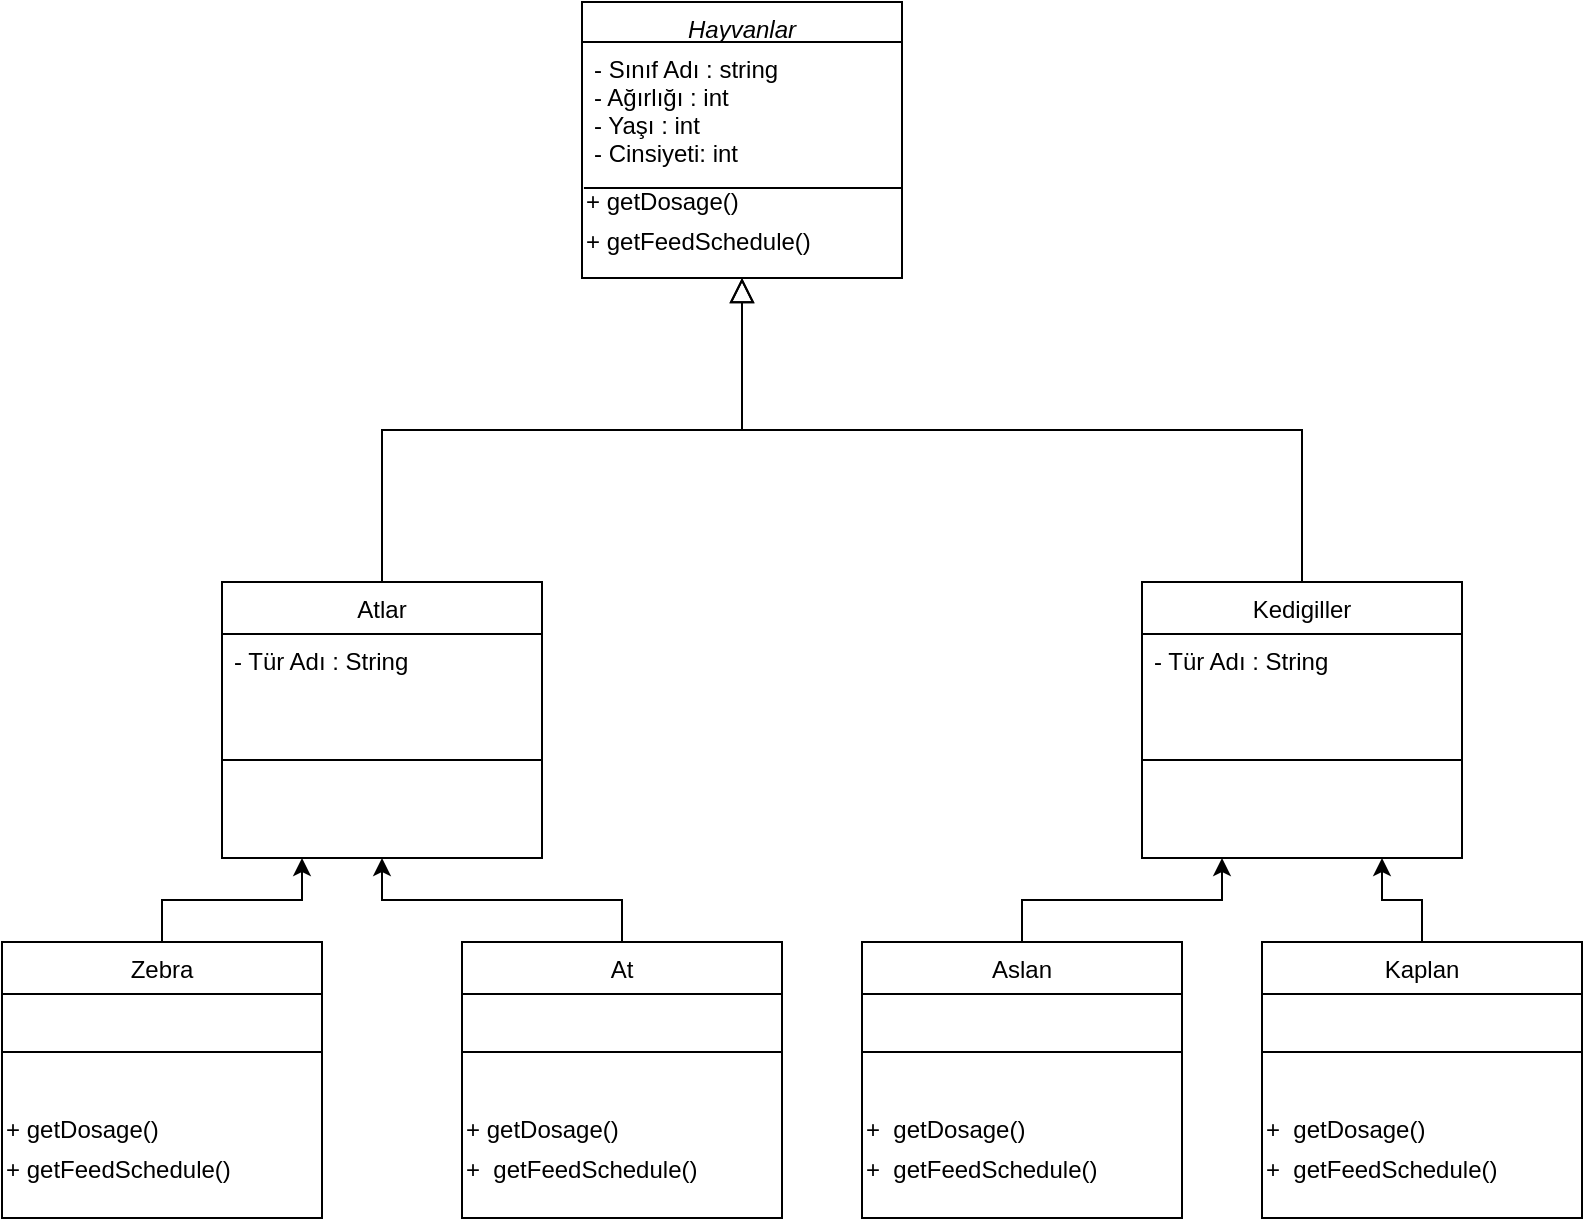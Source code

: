 <mxfile version="19.0.0" type="github">
  <diagram id="C5RBs43oDa-KdzZeNtuy" name="Page-1">
    <mxGraphModel dx="1123" dy="779" grid="1" gridSize="10" guides="1" tooltips="1" connect="1" arrows="1" fold="1" page="1" pageScale="1" pageWidth="827" pageHeight="1169" math="0" shadow="0">
      <root>
        <mxCell id="WIyWlLk6GJQsqaUBKTNV-0" />
        <mxCell id="WIyWlLk6GJQsqaUBKTNV-1" parent="WIyWlLk6GJQsqaUBKTNV-0" />
        <mxCell id="zkfFHV4jXpPFQw0GAbJ--0" value="Hayvanlar" style="swimlane;fontStyle=2;align=center;verticalAlign=top;childLayout=stackLayout;horizontal=1;startSize=20;horizontalStack=0;resizeParent=1;resizeLast=0;collapsible=1;marginBottom=0;rounded=0;shadow=0;strokeWidth=1;" parent="WIyWlLk6GJQsqaUBKTNV-1" vertex="1">
          <mxGeometry x="300" y="70" width="160" height="138" as="geometry">
            <mxRectangle x="230" y="140" width="160" height="26" as="alternateBounds" />
          </mxGeometry>
        </mxCell>
        <mxCell id="zkfFHV4jXpPFQw0GAbJ--1" value="- Sınıf Adı : string&#xa;- Ağırlığı : int&#xa;- Yaşı : int&#xa;- Cinsiyeti: int&#xa;" style="text;align=left;verticalAlign=top;spacingLeft=4;spacingRight=4;overflow=hidden;rotatable=0;points=[[0,0.5],[1,0.5]];portConstraint=eastwest;" parent="zkfFHV4jXpPFQw0GAbJ--0" vertex="1">
          <mxGeometry y="20" width="160" height="70" as="geometry" />
        </mxCell>
        <mxCell id="B3htMRqTZer95Rg_i1wB-12" value="+ getDosage()" style="text;html=1;align=left;verticalAlign=middle;resizable=0;points=[];autosize=1;strokeColor=none;fillColor=none;" vertex="1" parent="zkfFHV4jXpPFQw0GAbJ--0">
          <mxGeometry y="90" width="160" height="20" as="geometry" />
        </mxCell>
        <mxCell id="B3htMRqTZer95Rg_i1wB-3" value="" style="endArrow=none;html=1;rounded=0;exitX=0.006;exitY=1.043;exitDx=0;exitDy=0;exitPerimeter=0;" edge="1" parent="zkfFHV4jXpPFQw0GAbJ--0" source="zkfFHV4jXpPFQw0GAbJ--1">
          <mxGeometry width="50" height="50" relative="1" as="geometry">
            <mxPoint x="80" y="240" as="sourcePoint" />
            <mxPoint x="160" y="93" as="targetPoint" />
          </mxGeometry>
        </mxCell>
        <mxCell id="B3htMRqTZer95Rg_i1wB-13" value="+ getFeedSchedule()" style="text;html=1;align=left;verticalAlign=middle;resizable=0;points=[];autosize=1;strokeColor=none;fillColor=none;" vertex="1" parent="zkfFHV4jXpPFQw0GAbJ--0">
          <mxGeometry y="110" width="160" height="20" as="geometry" />
        </mxCell>
        <mxCell id="zkfFHV4jXpPFQw0GAbJ--6" value="Atlar" style="swimlane;fontStyle=0;align=center;verticalAlign=top;childLayout=stackLayout;horizontal=1;startSize=26;horizontalStack=0;resizeParent=1;resizeLast=0;collapsible=1;marginBottom=0;rounded=0;shadow=0;strokeWidth=1;" parent="WIyWlLk6GJQsqaUBKTNV-1" vertex="1">
          <mxGeometry x="120" y="360" width="160" height="138" as="geometry">
            <mxRectangle x="130" y="380" width="160" height="26" as="alternateBounds" />
          </mxGeometry>
        </mxCell>
        <mxCell id="zkfFHV4jXpPFQw0GAbJ--8" value="- Tür Adı : String&#xa;" style="text;align=left;verticalAlign=top;spacingLeft=4;spacingRight=4;overflow=hidden;rotatable=0;points=[[0,0.5],[1,0.5]];portConstraint=eastwest;rounded=0;shadow=0;html=0;" parent="zkfFHV4jXpPFQw0GAbJ--6" vertex="1">
          <mxGeometry y="26" width="160" height="34" as="geometry" />
        </mxCell>
        <mxCell id="zkfFHV4jXpPFQw0GAbJ--9" value="" style="line;html=1;strokeWidth=1;align=left;verticalAlign=middle;spacingTop=-1;spacingLeft=3;spacingRight=3;rotatable=0;labelPosition=right;points=[];portConstraint=eastwest;" parent="zkfFHV4jXpPFQw0GAbJ--6" vertex="1">
          <mxGeometry y="60" width="160" height="58" as="geometry" />
        </mxCell>
        <mxCell id="zkfFHV4jXpPFQw0GAbJ--12" value="" style="endArrow=block;endSize=10;endFill=0;shadow=0;strokeWidth=1;rounded=0;edgeStyle=elbowEdgeStyle;elbow=vertical;" parent="WIyWlLk6GJQsqaUBKTNV-1" source="zkfFHV4jXpPFQw0GAbJ--6" target="zkfFHV4jXpPFQw0GAbJ--0" edge="1">
          <mxGeometry width="160" relative="1" as="geometry">
            <mxPoint x="200" y="203" as="sourcePoint" />
            <mxPoint x="200" y="203" as="targetPoint" />
          </mxGeometry>
        </mxCell>
        <mxCell id="zkfFHV4jXpPFQw0GAbJ--16" value="" style="endArrow=block;endSize=10;endFill=0;shadow=0;strokeWidth=1;rounded=0;edgeStyle=elbowEdgeStyle;elbow=vertical;" parent="WIyWlLk6GJQsqaUBKTNV-1" target="zkfFHV4jXpPFQw0GAbJ--0" edge="1">
          <mxGeometry width="160" relative="1" as="geometry">
            <mxPoint x="660" y="360" as="sourcePoint" />
            <mxPoint x="310" y="271" as="targetPoint" />
          </mxGeometry>
        </mxCell>
        <mxCell id="B3htMRqTZer95Rg_i1wB-19" style="edgeStyle=orthogonalEdgeStyle;rounded=0;orthogonalLoop=1;jettySize=auto;html=1;exitX=0.5;exitY=0;exitDx=0;exitDy=0;entryX=0.25;entryY=1;entryDx=0;entryDy=0;" edge="1" parent="WIyWlLk6GJQsqaUBKTNV-1" source="B3htMRqTZer95Rg_i1wB-6" target="zkfFHV4jXpPFQw0GAbJ--6">
          <mxGeometry relative="1" as="geometry" />
        </mxCell>
        <mxCell id="B3htMRqTZer95Rg_i1wB-6" value="Zebra" style="swimlane;fontStyle=0;align=center;verticalAlign=top;childLayout=stackLayout;horizontal=1;startSize=26;horizontalStack=0;resizeParent=1;resizeLast=0;collapsible=1;marginBottom=0;rounded=0;shadow=0;strokeWidth=1;" vertex="1" parent="WIyWlLk6GJQsqaUBKTNV-1">
          <mxGeometry x="10" y="540" width="160" height="138" as="geometry">
            <mxRectangle x="130" y="380" width="160" height="26" as="alternateBounds" />
          </mxGeometry>
        </mxCell>
        <mxCell id="B3htMRqTZer95Rg_i1wB-8" value="" style="line;html=1;strokeWidth=1;align=left;verticalAlign=middle;spacingTop=-1;spacingLeft=3;spacingRight=3;rotatable=0;labelPosition=right;points=[];portConstraint=eastwest;" vertex="1" parent="B3htMRqTZer95Rg_i1wB-6">
          <mxGeometry y="26" width="160" height="58" as="geometry" />
        </mxCell>
        <mxCell id="B3htMRqTZer95Rg_i1wB-15" value="+ getDosage()" style="text;html=1;align=left;verticalAlign=middle;resizable=0;points=[];autosize=1;strokeColor=none;fillColor=none;" vertex="1" parent="B3htMRqTZer95Rg_i1wB-6">
          <mxGeometry y="84" width="160" height="20" as="geometry" />
        </mxCell>
        <mxCell id="B3htMRqTZer95Rg_i1wB-16" value="+ getFeedSchedule()" style="text;html=1;align=left;verticalAlign=middle;resizable=0;points=[];autosize=1;strokeColor=none;fillColor=none;" vertex="1" parent="B3htMRqTZer95Rg_i1wB-6">
          <mxGeometry y="104" width="160" height="20" as="geometry" />
        </mxCell>
        <mxCell id="B3htMRqTZer95Rg_i1wB-20" style="edgeStyle=orthogonalEdgeStyle;rounded=0;orthogonalLoop=1;jettySize=auto;html=1;exitX=0.5;exitY=0;exitDx=0;exitDy=0;entryX=0.5;entryY=1;entryDx=0;entryDy=0;" edge="1" parent="WIyWlLk6GJQsqaUBKTNV-1" source="B3htMRqTZer95Rg_i1wB-9" target="zkfFHV4jXpPFQw0GAbJ--6">
          <mxGeometry relative="1" as="geometry" />
        </mxCell>
        <mxCell id="B3htMRqTZer95Rg_i1wB-9" value="At" style="swimlane;fontStyle=0;align=center;verticalAlign=top;childLayout=stackLayout;horizontal=1;startSize=26;horizontalStack=0;resizeParent=1;resizeLast=0;collapsible=1;marginBottom=0;rounded=0;shadow=0;strokeWidth=1;" vertex="1" parent="WIyWlLk6GJQsqaUBKTNV-1">
          <mxGeometry x="240" y="540" width="160" height="138" as="geometry">
            <mxRectangle x="130" y="380" width="160" height="26" as="alternateBounds" />
          </mxGeometry>
        </mxCell>
        <mxCell id="B3htMRqTZer95Rg_i1wB-11" value="" style="line;html=1;strokeWidth=1;align=left;verticalAlign=middle;spacingTop=-1;spacingLeft=3;spacingRight=3;rotatable=0;labelPosition=right;points=[];portConstraint=eastwest;" vertex="1" parent="B3htMRqTZer95Rg_i1wB-9">
          <mxGeometry y="26" width="160" height="58" as="geometry" />
        </mxCell>
        <mxCell id="B3htMRqTZer95Rg_i1wB-17" value="+ getDosage()" style="text;html=1;align=left;verticalAlign=middle;resizable=0;points=[];autosize=1;strokeColor=none;fillColor=none;" vertex="1" parent="B3htMRqTZer95Rg_i1wB-9">
          <mxGeometry y="84" width="160" height="20" as="geometry" />
        </mxCell>
        <mxCell id="B3htMRqTZer95Rg_i1wB-18" value="+ &amp;nbsp;getFeedSchedule()" style="text;html=1;align=left;verticalAlign=middle;resizable=0;points=[];autosize=1;strokeColor=none;fillColor=none;" vertex="1" parent="B3htMRqTZer95Rg_i1wB-9">
          <mxGeometry y="104" width="160" height="20" as="geometry" />
        </mxCell>
        <mxCell id="B3htMRqTZer95Rg_i1wB-22" value="Kedigiller" style="swimlane;fontStyle=0;align=center;verticalAlign=top;childLayout=stackLayout;horizontal=1;startSize=26;horizontalStack=0;resizeParent=1;resizeLast=0;collapsible=1;marginBottom=0;rounded=0;shadow=0;strokeWidth=1;" vertex="1" parent="WIyWlLk6GJQsqaUBKTNV-1">
          <mxGeometry x="580" y="360" width="160" height="138" as="geometry">
            <mxRectangle x="130" y="380" width="160" height="26" as="alternateBounds" />
          </mxGeometry>
        </mxCell>
        <mxCell id="B3htMRqTZer95Rg_i1wB-23" value="- Tür Adı : String&#xa;" style="text;align=left;verticalAlign=top;spacingLeft=4;spacingRight=4;overflow=hidden;rotatable=0;points=[[0,0.5],[1,0.5]];portConstraint=eastwest;rounded=0;shadow=0;html=0;" vertex="1" parent="B3htMRqTZer95Rg_i1wB-22">
          <mxGeometry y="26" width="160" height="34" as="geometry" />
        </mxCell>
        <mxCell id="B3htMRqTZer95Rg_i1wB-24" value="" style="line;html=1;strokeWidth=1;align=left;verticalAlign=middle;spacingTop=-1;spacingLeft=3;spacingRight=3;rotatable=0;labelPosition=right;points=[];portConstraint=eastwest;" vertex="1" parent="B3htMRqTZer95Rg_i1wB-22">
          <mxGeometry y="60" width="160" height="58" as="geometry" />
        </mxCell>
        <mxCell id="B3htMRqTZer95Rg_i1wB-34" style="edgeStyle=orthogonalEdgeStyle;rounded=0;orthogonalLoop=1;jettySize=auto;html=1;exitX=0.5;exitY=0;exitDx=0;exitDy=0;entryX=0.25;entryY=1;entryDx=0;entryDy=0;" edge="1" parent="WIyWlLk6GJQsqaUBKTNV-1" source="B3htMRqTZer95Rg_i1wB-25" target="B3htMRqTZer95Rg_i1wB-22">
          <mxGeometry relative="1" as="geometry" />
        </mxCell>
        <mxCell id="B3htMRqTZer95Rg_i1wB-25" value="Aslan" style="swimlane;fontStyle=0;align=center;verticalAlign=top;childLayout=stackLayout;horizontal=1;startSize=26;horizontalStack=0;resizeParent=1;resizeLast=0;collapsible=1;marginBottom=0;rounded=0;shadow=0;strokeWidth=1;" vertex="1" parent="WIyWlLk6GJQsqaUBKTNV-1">
          <mxGeometry x="440" y="540" width="160" height="138" as="geometry">
            <mxRectangle x="130" y="380" width="160" height="26" as="alternateBounds" />
          </mxGeometry>
        </mxCell>
        <mxCell id="B3htMRqTZer95Rg_i1wB-26" value="" style="line;html=1;strokeWidth=1;align=left;verticalAlign=middle;spacingTop=-1;spacingLeft=3;spacingRight=3;rotatable=0;labelPosition=right;points=[];portConstraint=eastwest;" vertex="1" parent="B3htMRqTZer95Rg_i1wB-25">
          <mxGeometry y="26" width="160" height="58" as="geometry" />
        </mxCell>
        <mxCell id="B3htMRqTZer95Rg_i1wB-27" value="+ &amp;nbsp;getDosage()" style="text;html=1;align=left;verticalAlign=middle;resizable=0;points=[];autosize=1;strokeColor=none;fillColor=none;" vertex="1" parent="B3htMRqTZer95Rg_i1wB-25">
          <mxGeometry y="84" width="160" height="20" as="geometry" />
        </mxCell>
        <mxCell id="B3htMRqTZer95Rg_i1wB-28" value="+ &amp;nbsp;getFeedSchedule()" style="text;html=1;align=left;verticalAlign=middle;resizable=0;points=[];autosize=1;strokeColor=none;fillColor=none;" vertex="1" parent="B3htMRqTZer95Rg_i1wB-25">
          <mxGeometry y="104" width="160" height="20" as="geometry" />
        </mxCell>
        <mxCell id="B3htMRqTZer95Rg_i1wB-33" style="edgeStyle=orthogonalEdgeStyle;rounded=0;orthogonalLoop=1;jettySize=auto;html=1;exitX=0.5;exitY=0;exitDx=0;exitDy=0;entryX=0.75;entryY=1;entryDx=0;entryDy=0;" edge="1" parent="WIyWlLk6GJQsqaUBKTNV-1" source="B3htMRqTZer95Rg_i1wB-29" target="B3htMRqTZer95Rg_i1wB-22">
          <mxGeometry relative="1" as="geometry" />
        </mxCell>
        <mxCell id="B3htMRqTZer95Rg_i1wB-29" value="Kaplan" style="swimlane;fontStyle=0;align=center;verticalAlign=top;childLayout=stackLayout;horizontal=1;startSize=26;horizontalStack=0;resizeParent=1;resizeLast=0;collapsible=1;marginBottom=0;rounded=0;shadow=0;strokeWidth=1;" vertex="1" parent="WIyWlLk6GJQsqaUBKTNV-1">
          <mxGeometry x="640" y="540" width="160" height="138" as="geometry">
            <mxRectangle x="130" y="380" width="160" height="26" as="alternateBounds" />
          </mxGeometry>
        </mxCell>
        <mxCell id="B3htMRqTZer95Rg_i1wB-30" value="" style="line;html=1;strokeWidth=1;align=left;verticalAlign=middle;spacingTop=-1;spacingLeft=3;spacingRight=3;rotatable=0;labelPosition=right;points=[];portConstraint=eastwest;" vertex="1" parent="B3htMRqTZer95Rg_i1wB-29">
          <mxGeometry y="26" width="160" height="58" as="geometry" />
        </mxCell>
        <mxCell id="B3htMRqTZer95Rg_i1wB-31" value="+ &amp;nbsp;getDosage()" style="text;html=1;align=left;verticalAlign=middle;resizable=0;points=[];autosize=1;strokeColor=none;fillColor=none;" vertex="1" parent="B3htMRqTZer95Rg_i1wB-29">
          <mxGeometry y="84" width="160" height="20" as="geometry" />
        </mxCell>
        <mxCell id="B3htMRqTZer95Rg_i1wB-32" value="+ &amp;nbsp;getFeedSchedule()" style="text;html=1;align=left;verticalAlign=middle;resizable=0;points=[];autosize=1;strokeColor=none;fillColor=none;" vertex="1" parent="B3htMRqTZer95Rg_i1wB-29">
          <mxGeometry y="104" width="160" height="20" as="geometry" />
        </mxCell>
      </root>
    </mxGraphModel>
  </diagram>
</mxfile>

